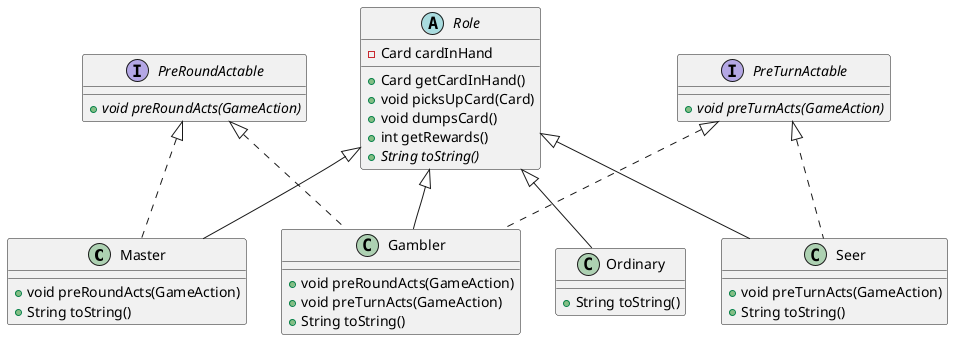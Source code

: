 @startuml
class Master {
+ void preRoundActs(GameAction)
+ String toString()
}
class Gambler {
+ void preRoundActs(GameAction)
+ void preTurnActs(GameAction)
+ String toString()
}
abstract class Role {
- Card cardInHand
+ Card getCardInHand()
+ void picksUpCard(Card)
+ void dumpsCard()
+ int getRewards()
+ {abstract}String toString()
}
class Seer {
+ void preTurnActs(GameAction)
+ String toString()
}
class Ordinary {
+ String toString()
}
interface PreTurnActable {
+ {abstract}void preTurnActs(GameAction)
}
interface PreRoundActable {
+ {abstract}void preRoundActs(GameAction)
}


PreRoundActable <|.. Master
Role <|-- Master
PreRoundActable <|.. Gambler
PreTurnActable <|.. Gambler
Role <|-- Gambler
PreTurnActable <|.. Seer
Role <|-- Seer
Role <|-- Ordinary
@enduml